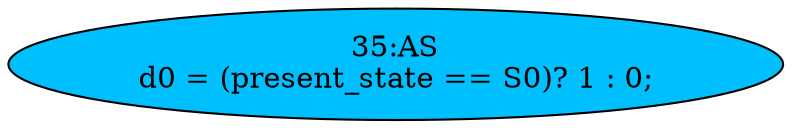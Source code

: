 strict digraph "" {
	node [label="\N"];
	"35:AS"	[ast="<pyverilog.vparser.ast.Assign object at 0x7f5128aad710>",
		def_var="['d0']",
		fillcolor=deepskyblue,
		label="35:AS
d0 = (present_state == S0)? 1 : 0;",
		statements="[]",
		style=filled,
		typ=Assign,
		use_var="['present_state']"];
}
